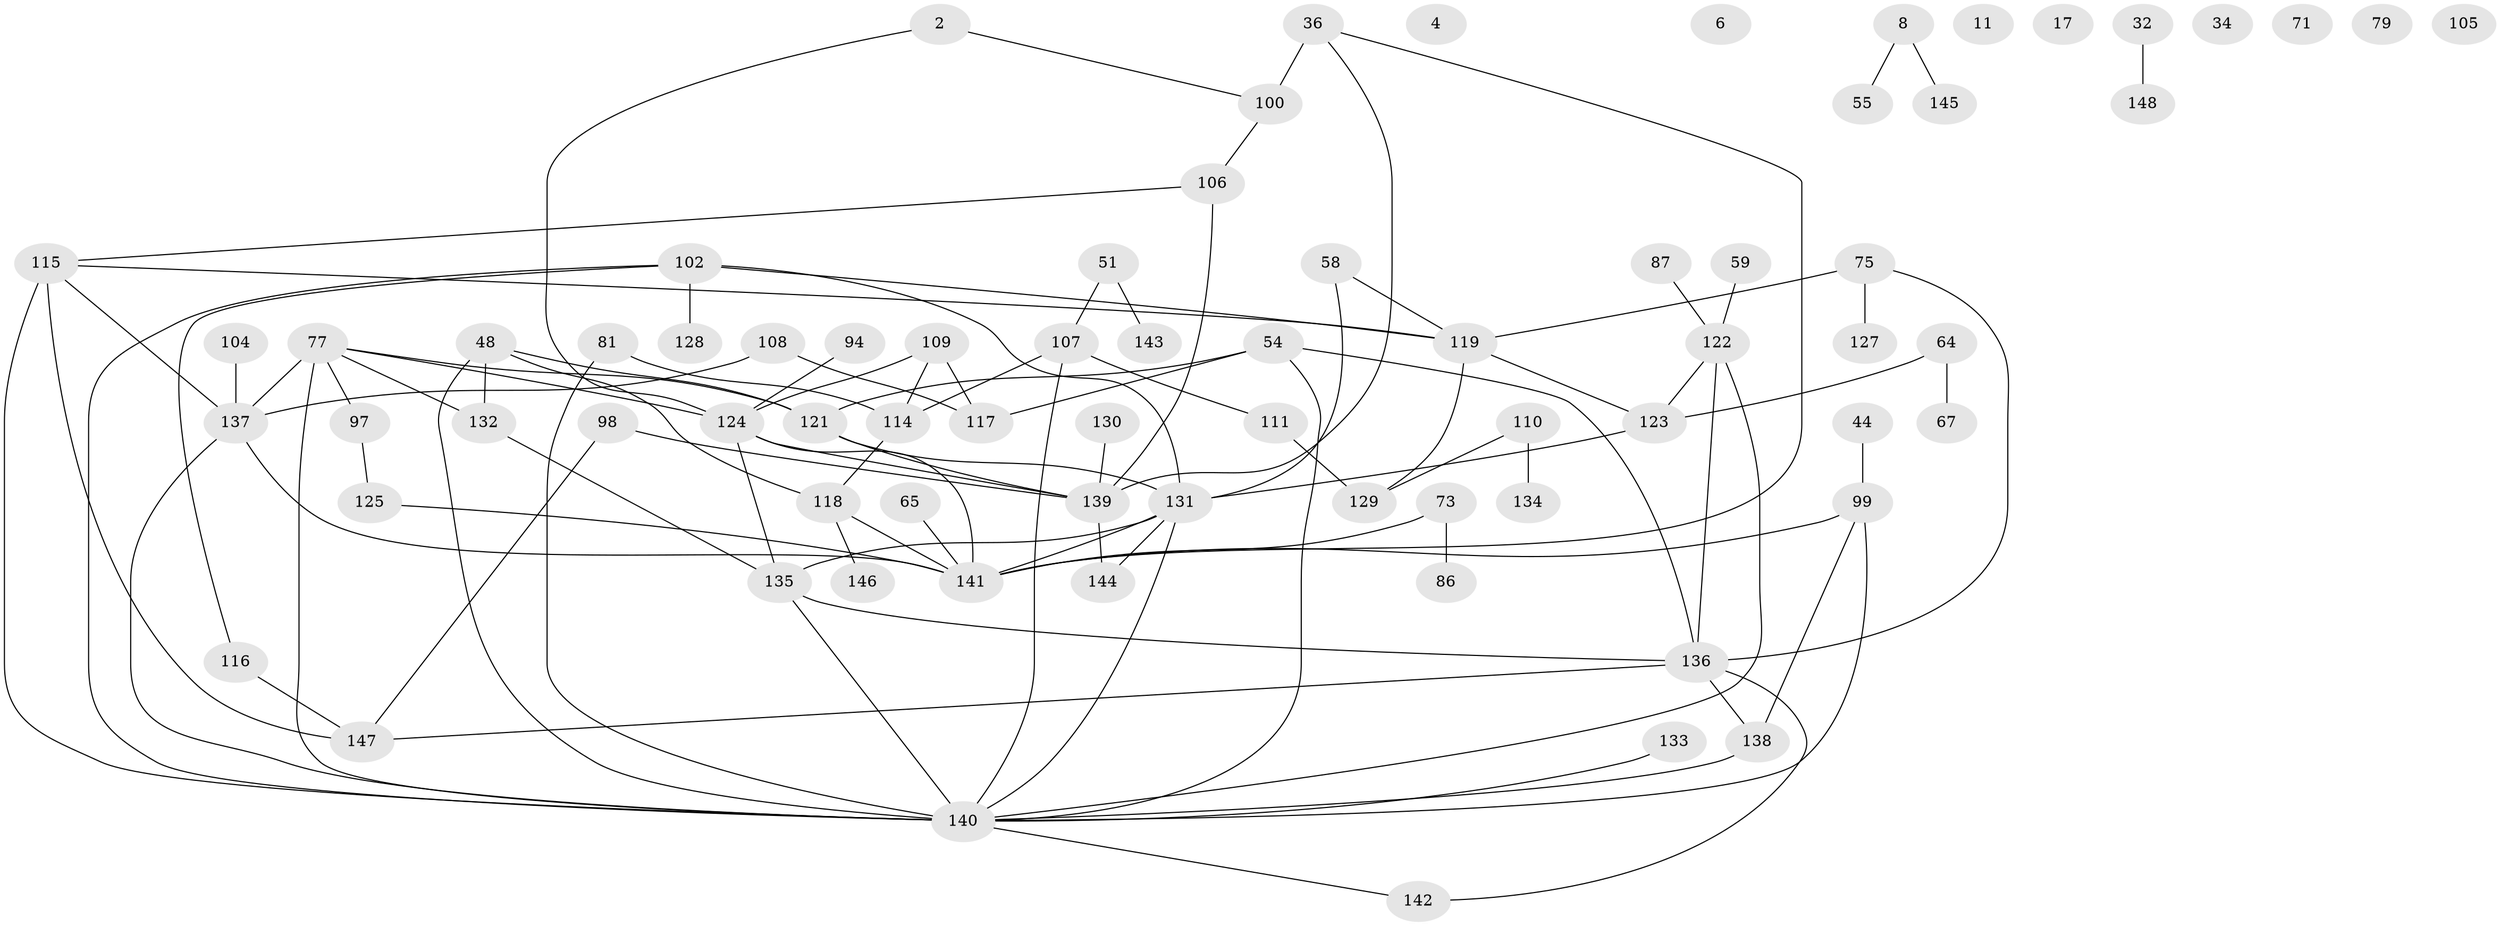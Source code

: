 // original degree distribution, {1: 0.19594594594594594, 2: 0.21621621621621623, 4: 0.08783783783783784, 0: 0.05405405405405406, 5: 0.0945945945945946, 3: 0.30405405405405406, 7: 0.013513513513513514, 6: 0.02702702702702703, 8: 0.006756756756756757}
// Generated by graph-tools (version 1.1) at 2025/39/03/09/25 04:39:48]
// undirected, 74 vertices, 103 edges
graph export_dot {
graph [start="1"]
  node [color=gray90,style=filled];
  2;
  4;
  6;
  8;
  11;
  17;
  32;
  34;
  36;
  44;
  48 [super="+3"];
  51;
  54 [super="+20"];
  55;
  58 [super="+43"];
  59;
  64;
  65;
  67;
  71;
  73;
  75;
  77 [super="+53+21"];
  79;
  81;
  86;
  87 [super="+49"];
  94;
  97;
  98;
  99;
  100 [super="+90"];
  102 [super="+95"];
  104;
  105;
  106;
  107 [super="+45"];
  108;
  109 [super="+88"];
  110 [super="+63"];
  111;
  114 [super="+41"];
  115 [super="+91+74"];
  116;
  117;
  118 [super="+60"];
  119 [super="+83"];
  121 [super="+84+39"];
  122 [super="+31+29+57"];
  123 [super="+93"];
  124 [super="+70+92"];
  125;
  127;
  128;
  129;
  130;
  131 [super="+113+101"];
  132 [super="+72"];
  133;
  134;
  135 [super="+80"];
  136 [super="+89+96+27"];
  137 [super="+7+78"];
  138 [super="+69+120"];
  139 [super="+37+50"];
  140 [super="+62+126+103"];
  141 [super="+16+52+23"];
  142;
  143;
  144;
  145;
  146;
  147 [super="+85+112"];
  148;
  2 -- 124;
  2 -- 100;
  8 -- 55;
  8 -- 145;
  32 -- 148;
  36 -- 100 [weight=2];
  36 -- 139;
  36 -- 141;
  44 -- 99;
  48 -- 132;
  48 -- 118;
  48 -- 140;
  48 -- 121 [weight=2];
  51 -- 107;
  51 -- 143;
  54 -- 117;
  54 -- 136;
  54 -- 140;
  54 -- 121 [weight=2];
  58 -- 119;
  58 -- 131;
  59 -- 122;
  64 -- 67;
  64 -- 123;
  65 -- 141;
  73 -- 86;
  73 -- 141;
  75 -- 127;
  75 -- 119;
  75 -- 136;
  77 -- 140 [weight=2];
  77 -- 137 [weight=3];
  77 -- 97;
  77 -- 124;
  77 -- 132;
  77 -- 121;
  81 -- 114;
  81 -- 140;
  87 -- 122 [weight=2];
  94 -- 124;
  97 -- 125;
  98 -- 139;
  98 -- 147;
  99 -- 138 [weight=2];
  99 -- 141;
  99 -- 140;
  100 -- 106;
  102 -- 116;
  102 -- 119;
  102 -- 131;
  102 -- 128;
  102 -- 140;
  104 -- 137;
  106 -- 139;
  106 -- 115;
  107 -- 111;
  107 -- 114;
  107 -- 140;
  108 -- 117;
  108 -- 137;
  109 -- 114 [weight=2];
  109 -- 117;
  109 -- 124;
  110 -- 129;
  110 -- 134;
  111 -- 129;
  114 -- 118;
  115 -- 140 [weight=2];
  115 -- 147 [weight=2];
  115 -- 137;
  115 -- 119;
  116 -- 147;
  118 -- 146;
  118 -- 141;
  119 -- 129;
  119 -- 123 [weight=2];
  121 -- 131;
  121 -- 139;
  122 -- 136 [weight=2];
  122 -- 123;
  122 -- 140 [weight=2];
  123 -- 131;
  124 -- 141 [weight=2];
  124 -- 139 [weight=2];
  124 -- 135;
  125 -- 141;
  130 -- 139;
  131 -- 141 [weight=3];
  131 -- 144;
  131 -- 140;
  131 -- 135;
  132 -- 135;
  133 -- 140;
  135 -- 136;
  135 -- 140;
  136 -- 138 [weight=2];
  136 -- 142;
  136 -- 147;
  137 -- 141;
  137 -- 140 [weight=2];
  138 -- 140 [weight=2];
  139 -- 144;
  140 -- 142;
}
